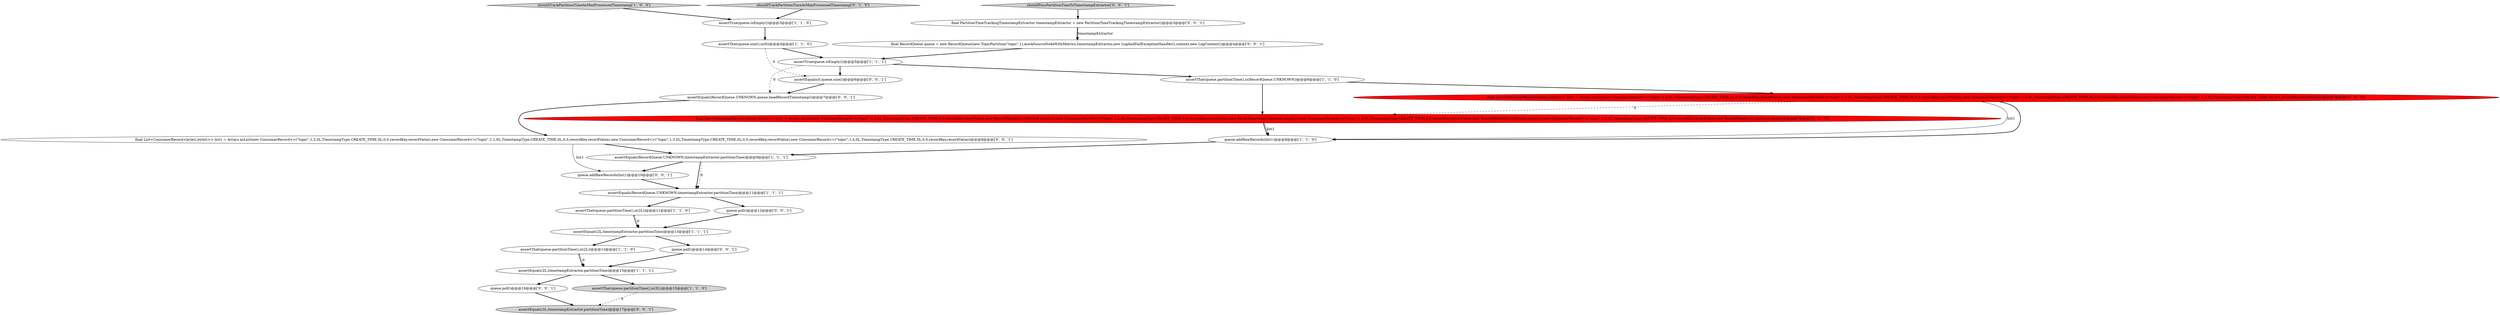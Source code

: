 digraph {
7 [style = filled, label = "assertTrue(queue.isEmpty())@@@3@@@['1', '1', '0']", fillcolor = white, shape = ellipse image = "AAA0AAABBB1BBB"];
10 [style = filled, label = "assertEquals(2L,timestampExtractor.partitionTime)@@@15@@@['1', '1', '1']", fillcolor = white, shape = ellipse image = "AAA0AAABBB1BBB"];
1 [style = filled, label = "assertEquals(RecordQueue.UNKNOWN,timestampExtractor.partitionTime)@@@11@@@['1', '1', '1']", fillcolor = white, shape = ellipse image = "AAA0AAABBB1BBB"];
8 [style = filled, label = "assertThat(queue.partitionTime(),is(2L))@@@11@@@['1', '1', '0']", fillcolor = white, shape = ellipse image = "AAA0AAABBB1BBB"];
2 [style = filled, label = "assertThat(queue.partitionTime(),is(2L))@@@13@@@['1', '1', '0']", fillcolor = white, shape = ellipse image = "AAA0AAABBB1BBB"];
14 [style = filled, label = "final List<ConsumerRecord<byte((,byte((>> list1 = Arrays.asList(new ConsumerRecord<>(\"topic\",1,2,0L,TimestampType.CREATE_TIME,0,0,recordKey,recordValue,new RecordHeaders(),Optional.empty()),new ConsumerRecord<>(\"topic\",1,1,0L,TimestampType.CREATE_TIME,0,0,recordKey,recordValue,new RecordHeaders(),Optional.empty()),new ConsumerRecord<>(\"topic\",1,3,0L,TimestampType.CREATE_TIME,0,0,recordKey,recordValue,new RecordHeaders(),Optional.empty()),new ConsumerRecord<>(\"topic\",1,4,0L,TimestampType.CREATE_TIME,0,0,recordKey,recordValue,new RecordHeaders(),Optional.empty()))@@@7@@@['0', '1', '0']", fillcolor = red, shape = ellipse image = "AAA1AAABBB2BBB"];
15 [style = filled, label = "shouldTrackPartitionTimeAsMaxProcessedTimestamp['0', '1', '0']", fillcolor = lightgray, shape = diamond image = "AAA0AAABBB2BBB"];
11 [style = filled, label = "assertTrue(queue.isEmpty())@@@5@@@['1', '1', '1']", fillcolor = white, shape = ellipse image = "AAA0AAABBB1BBB"];
17 [style = filled, label = "queue.addRawRecords(list1)@@@10@@@['0', '0', '1']", fillcolor = white, shape = ellipse image = "AAA0AAABBB3BBB"];
4 [style = filled, label = "assertEquals(2L,timestampExtractor.partitionTime)@@@13@@@['1', '1', '1']", fillcolor = white, shape = ellipse image = "AAA0AAABBB1BBB"];
13 [style = filled, label = "assertEquals(RecordQueue.UNKNOWN,timestampExtractor.partitionTime)@@@9@@@['1', '1', '1']", fillcolor = white, shape = ellipse image = "AAA0AAABBB1BBB"];
0 [style = filled, label = "assertThat(queue.size(),is(0))@@@4@@@['1', '1', '0']", fillcolor = white, shape = ellipse image = "AAA0AAABBB1BBB"];
22 [style = filled, label = "assertEquals(RecordQueue.UNKNOWN,queue.headRecordTimestamp())@@@7@@@['0', '0', '1']", fillcolor = white, shape = ellipse image = "AAA0AAABBB3BBB"];
18 [style = filled, label = "queue.poll()@@@16@@@['0', '0', '1']", fillcolor = white, shape = ellipse image = "AAA0AAABBB3BBB"];
12 [style = filled, label = "final List<ConsumerRecord<byte((,byte((>> list1 = Arrays.asList(new ConsumerRecord<>(\"topic\",1,2,0L,TimestampType.CREATE_TIME,0L,0,0,recordKey,recordValue),new ConsumerRecord<>(\"topic\",1,1,0L,TimestampType.CREATE_TIME,0L,0,0,recordKey,recordValue),new ConsumerRecord<>(\"topic\",1,3,0L,TimestampType.CREATE_TIME,0L,0,0,recordKey,recordValue),new ConsumerRecord<>(\"topic\",1,4,0L,TimestampType.CREATE_TIME,0L,0,0,recordKey,recordValue))@@@7@@@['1', '0', '0']", fillcolor = red, shape = ellipse image = "AAA1AAABBB1BBB"];
19 [style = filled, label = "final List<ConsumerRecord<byte((,byte((>> list1 = Arrays.asList(new ConsumerRecord<>(\"topic\",1,2,0L,TimestampType.CREATE_TIME,0L,0,0,recordKey,recordValue),new ConsumerRecord<>(\"topic\",1,1,0L,TimestampType.CREATE_TIME,0L,0,0,recordKey,recordValue),new ConsumerRecord<>(\"topic\",1,3,0L,TimestampType.CREATE_TIME,0L,0,0,recordKey,recordValue),new ConsumerRecord<>(\"topic\",1,4,0L,TimestampType.CREATE_TIME,0L,0,0,recordKey,recordValue))@@@8@@@['0', '0', '1']", fillcolor = white, shape = ellipse image = "AAA0AAABBB3BBB"];
6 [style = filled, label = "queue.addRawRecords(list1)@@@8@@@['1', '1', '0']", fillcolor = white, shape = ellipse image = "AAA0AAABBB1BBB"];
21 [style = filled, label = "shouldPassPartitionTimeToTimestampExtractor['0', '0', '1']", fillcolor = lightgray, shape = diamond image = "AAA0AAABBB3BBB"];
3 [style = filled, label = "assertThat(queue.partitionTime(),is(3L))@@@15@@@['1', '1', '0']", fillcolor = lightgray, shape = ellipse image = "AAA0AAABBB1BBB"];
9 [style = filled, label = "shouldTrackPartitionTimeAsMaxProcessedTimestamp['1', '0', '0']", fillcolor = lightgray, shape = diamond image = "AAA0AAABBB1BBB"];
23 [style = filled, label = "assertEquals(3L,timestampExtractor.partitionTime)@@@17@@@['0', '0', '1']", fillcolor = lightgray, shape = ellipse image = "AAA0AAABBB3BBB"];
25 [style = filled, label = "queue.poll()@@@14@@@['0', '0', '1']", fillcolor = white, shape = ellipse image = "AAA0AAABBB3BBB"];
5 [style = filled, label = "assertThat(queue.partitionTime(),is(RecordQueue.UNKNOWN))@@@6@@@['1', '1', '0']", fillcolor = white, shape = ellipse image = "AAA0AAABBB1BBB"];
26 [style = filled, label = "assertEquals(0,queue.size())@@@6@@@['0', '0', '1']", fillcolor = white, shape = ellipse image = "AAA0AAABBB3BBB"];
16 [style = filled, label = "queue.poll()@@@12@@@['0', '0', '1']", fillcolor = white, shape = ellipse image = "AAA0AAABBB3BBB"];
24 [style = filled, label = "final PartitionTimeTrackingTimestampExtractor timestampExtractor = new PartitionTimeTrackingTimestampExtractor()@@@3@@@['0', '0', '1']", fillcolor = white, shape = ellipse image = "AAA0AAABBB3BBB"];
20 [style = filled, label = "final RecordQueue queue = new RecordQueue(new TopicPartition(\"topic\",1),mockSourceNodeWithMetrics,timestampExtractor,new LogAndFailExceptionHandler(),context,new LogContext())@@@4@@@['0', '0', '1']", fillcolor = white, shape = ellipse image = "AAA0AAABBB3BBB"];
10->18 [style = bold, label=""];
1->8 [style = bold, label=""];
15->7 [style = bold, label=""];
17->1 [style = bold, label=""];
4->25 [style = bold, label=""];
22->19 [style = bold, label=""];
18->23 [style = bold, label=""];
11->22 [style = dashed, label="0"];
0->11 [style = bold, label=""];
10->3 [style = bold, label=""];
7->0 [style = bold, label=""];
21->24 [style = bold, label=""];
0->26 [style = dashed, label="0"];
4->2 [style = bold, label=""];
5->14 [style = bold, label=""];
9->7 [style = bold, label=""];
2->10 [style = bold, label=""];
12->6 [style = bold, label=""];
13->1 [style = dashed, label="0"];
13->1 [style = bold, label=""];
26->22 [style = bold, label=""];
2->10 [style = dashed, label="0"];
24->20 [style = bold, label=""];
3->23 [style = dashed, label="0"];
11->5 [style = bold, label=""];
13->17 [style = bold, label=""];
12->14 [style = dashed, label="0"];
19->13 [style = bold, label=""];
5->12 [style = bold, label=""];
1->16 [style = bold, label=""];
6->13 [style = bold, label=""];
24->20 [style = solid, label="timestampExtractor"];
25->10 [style = bold, label=""];
19->17 [style = solid, label="list1"];
12->6 [style = solid, label="list1"];
14->6 [style = solid, label="list1"];
8->4 [style = bold, label=""];
8->4 [style = dashed, label="0"];
16->4 [style = bold, label=""];
14->6 [style = bold, label=""];
11->26 [style = bold, label=""];
20->11 [style = bold, label=""];
}
